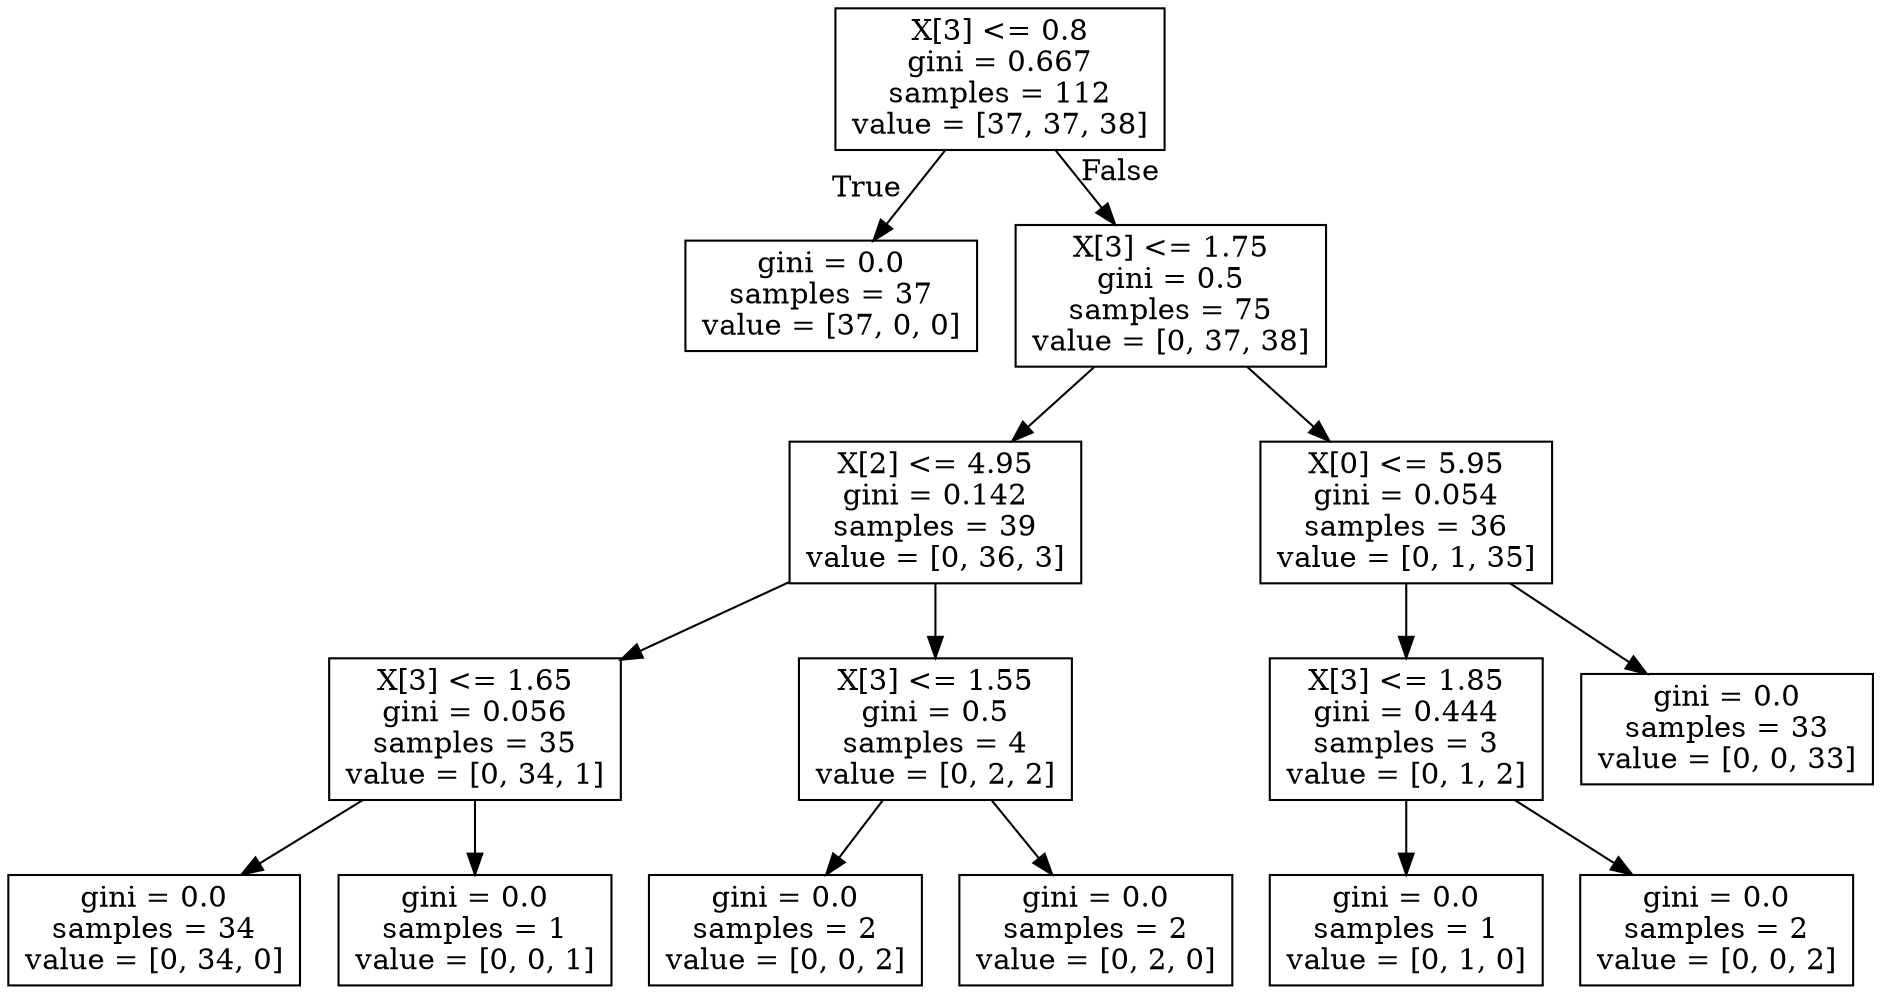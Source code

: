 digraph Tree {
node [shape=box] ;
0 [label="X[3] <= 0.8\ngini = 0.667\nsamples = 112\nvalue = [37, 37, 38]"] ;
1 [label="gini = 0.0\nsamples = 37\nvalue = [37, 0, 0]"] ;
0 -> 1 [labeldistance=2.5, labelangle=45, headlabel="True"] ;
2 [label="X[3] <= 1.75\ngini = 0.5\nsamples = 75\nvalue = [0, 37, 38]"] ;
0 -> 2 [labeldistance=2.5, labelangle=-45, headlabel="False"] ;
3 [label="X[2] <= 4.95\ngini = 0.142\nsamples = 39\nvalue = [0, 36, 3]"] ;
2 -> 3 ;
4 [label="X[3] <= 1.65\ngini = 0.056\nsamples = 35\nvalue = [0, 34, 1]"] ;
3 -> 4 ;
5 [label="gini = 0.0\nsamples = 34\nvalue = [0, 34, 0]"] ;
4 -> 5 ;
6 [label="gini = 0.0\nsamples = 1\nvalue = [0, 0, 1]"] ;
4 -> 6 ;
7 [label="X[3] <= 1.55\ngini = 0.5\nsamples = 4\nvalue = [0, 2, 2]"] ;
3 -> 7 ;
8 [label="gini = 0.0\nsamples = 2\nvalue = [0, 0, 2]"] ;
7 -> 8 ;
9 [label="gini = 0.0\nsamples = 2\nvalue = [0, 2, 0]"] ;
7 -> 9 ;
10 [label="X[0] <= 5.95\ngini = 0.054\nsamples = 36\nvalue = [0, 1, 35]"] ;
2 -> 10 ;
11 [label="X[3] <= 1.85\ngini = 0.444\nsamples = 3\nvalue = [0, 1, 2]"] ;
10 -> 11 ;
12 [label="gini = 0.0\nsamples = 1\nvalue = [0, 1, 0]"] ;
11 -> 12 ;
13 [label="gini = 0.0\nsamples = 2\nvalue = [0, 0, 2]"] ;
11 -> 13 ;
14 [label="gini = 0.0\nsamples = 33\nvalue = [0, 0, 33]"] ;
10 -> 14 ;
}